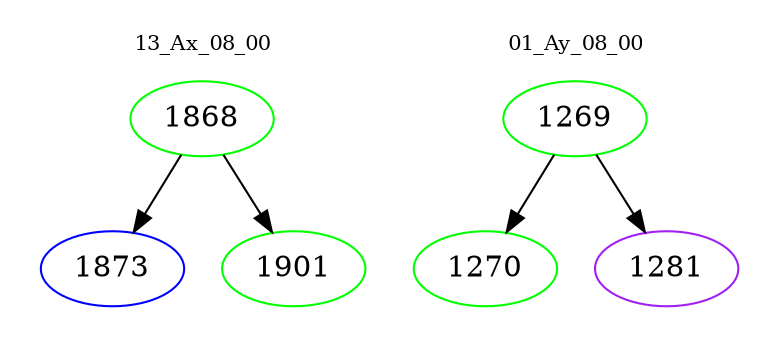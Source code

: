 digraph{
subgraph cluster_0 {
color = white
label = "13_Ax_08_00";
fontsize=10;
T0_1868 [label="1868", color="green"]
T0_1868 -> T0_1873 [color="black"]
T0_1873 [label="1873", color="blue"]
T0_1868 -> T0_1901 [color="black"]
T0_1901 [label="1901", color="green"]
}
subgraph cluster_1 {
color = white
label = "01_Ay_08_00";
fontsize=10;
T1_1269 [label="1269", color="green"]
T1_1269 -> T1_1270 [color="black"]
T1_1270 [label="1270", color="green"]
T1_1269 -> T1_1281 [color="black"]
T1_1281 [label="1281", color="purple"]
}
}
